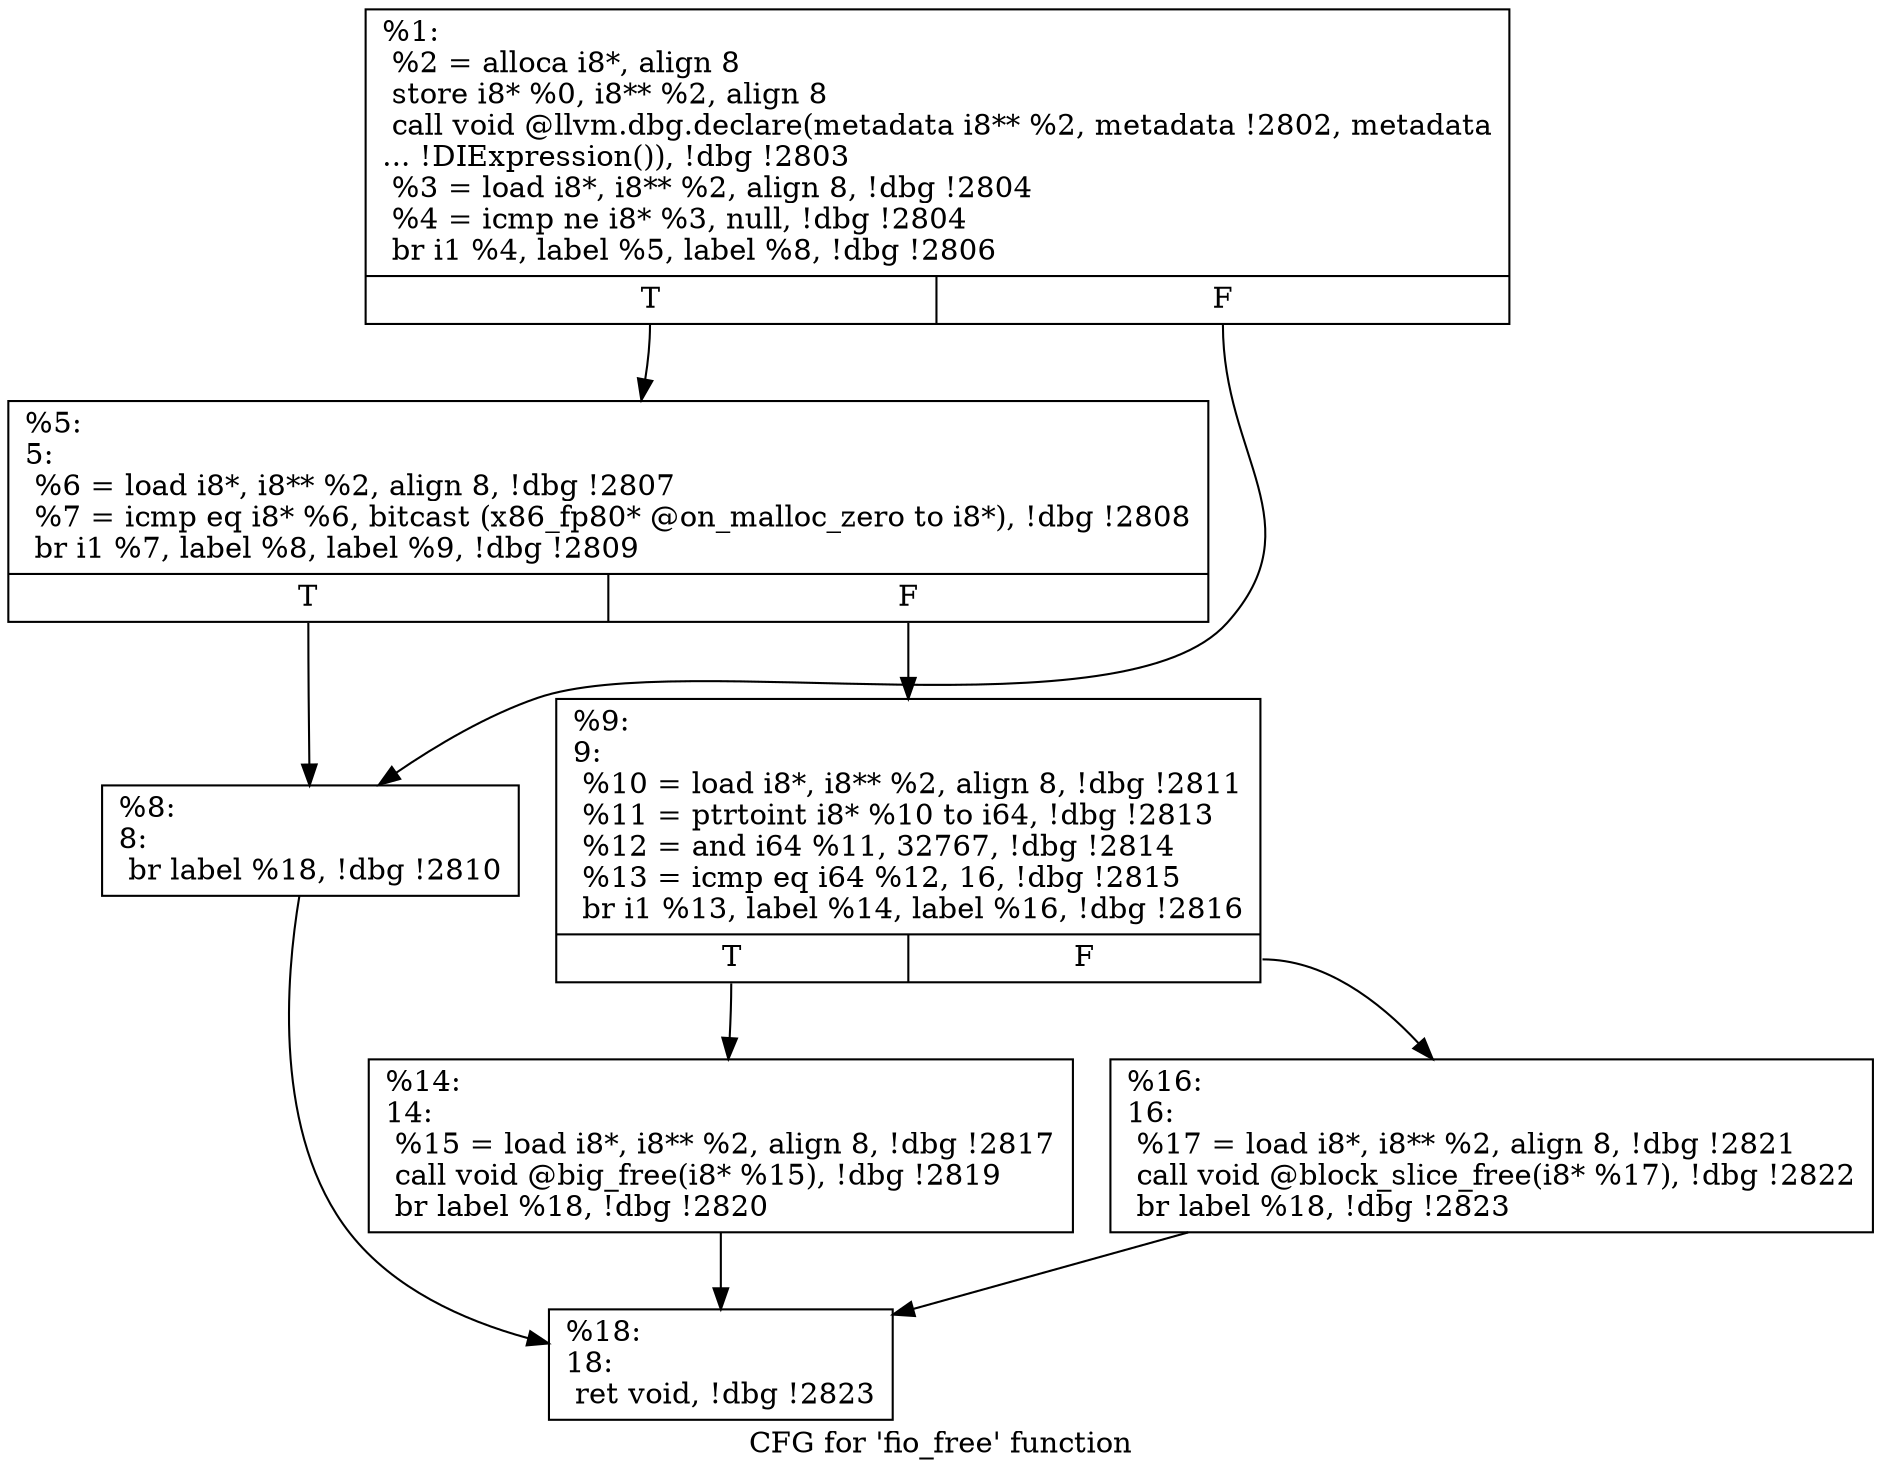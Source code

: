 digraph "CFG for 'fio_free' function" {
	label="CFG for 'fio_free' function";

	Node0x5568513f9b90 [shape=record,label="{%1:\l  %2 = alloca i8*, align 8\l  store i8* %0, i8** %2, align 8\l  call void @llvm.dbg.declare(metadata i8** %2, metadata !2802, metadata\l... !DIExpression()), !dbg !2803\l  %3 = load i8*, i8** %2, align 8, !dbg !2804\l  %4 = icmp ne i8* %3, null, !dbg !2804\l  br i1 %4, label %5, label %8, !dbg !2806\l|{<s0>T|<s1>F}}"];
	Node0x5568513f9b90:s0 -> Node0x5568513fa2d0;
	Node0x5568513f9b90:s1 -> Node0x5568513fa320;
	Node0x5568513fa2d0 [shape=record,label="{%5:\l5:                                                \l  %6 = load i8*, i8** %2, align 8, !dbg !2807\l  %7 = icmp eq i8* %6, bitcast (x86_fp80* @on_malloc_zero to i8*), !dbg !2808\l  br i1 %7, label %8, label %9, !dbg !2809\l|{<s0>T|<s1>F}}"];
	Node0x5568513fa2d0:s0 -> Node0x5568513fa320;
	Node0x5568513fa2d0:s1 -> Node0x5568513fa370;
	Node0x5568513fa320 [shape=record,label="{%8:\l8:                                                \l  br label %18, !dbg !2810\l}"];
	Node0x5568513fa320 -> Node0x5568513fa460;
	Node0x5568513fa370 [shape=record,label="{%9:\l9:                                                \l  %10 = load i8*, i8** %2, align 8, !dbg !2811\l  %11 = ptrtoint i8* %10 to i64, !dbg !2813\l  %12 = and i64 %11, 32767, !dbg !2814\l  %13 = icmp eq i64 %12, 16, !dbg !2815\l  br i1 %13, label %14, label %16, !dbg !2816\l|{<s0>T|<s1>F}}"];
	Node0x5568513fa370:s0 -> Node0x5568513fa3c0;
	Node0x5568513fa370:s1 -> Node0x5568513fa410;
	Node0x5568513fa3c0 [shape=record,label="{%14:\l14:                                               \l  %15 = load i8*, i8** %2, align 8, !dbg !2817\l  call void @big_free(i8* %15), !dbg !2819\l  br label %18, !dbg !2820\l}"];
	Node0x5568513fa3c0 -> Node0x5568513fa460;
	Node0x5568513fa410 [shape=record,label="{%16:\l16:                                               \l  %17 = load i8*, i8** %2, align 8, !dbg !2821\l  call void @block_slice_free(i8* %17), !dbg !2822\l  br label %18, !dbg !2823\l}"];
	Node0x5568513fa410 -> Node0x5568513fa460;
	Node0x5568513fa460 [shape=record,label="{%18:\l18:                                               \l  ret void, !dbg !2823\l}"];
}
